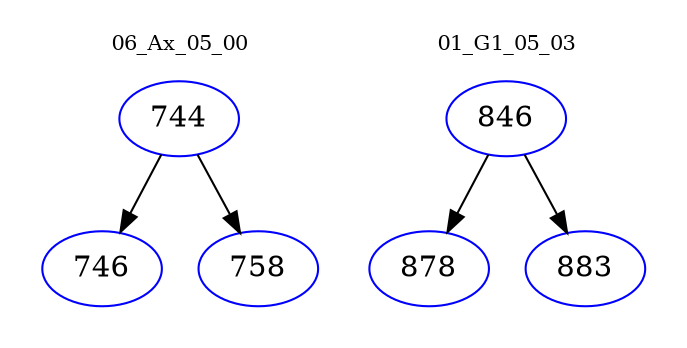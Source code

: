 digraph{
subgraph cluster_0 {
color = white
label = "06_Ax_05_00";
fontsize=10;
T0_744 [label="744", color="blue"]
T0_744 -> T0_746 [color="black"]
T0_746 [label="746", color="blue"]
T0_744 -> T0_758 [color="black"]
T0_758 [label="758", color="blue"]
}
subgraph cluster_1 {
color = white
label = "01_G1_05_03";
fontsize=10;
T1_846 [label="846", color="blue"]
T1_846 -> T1_878 [color="black"]
T1_878 [label="878", color="blue"]
T1_846 -> T1_883 [color="black"]
T1_883 [label="883", color="blue"]
}
}
